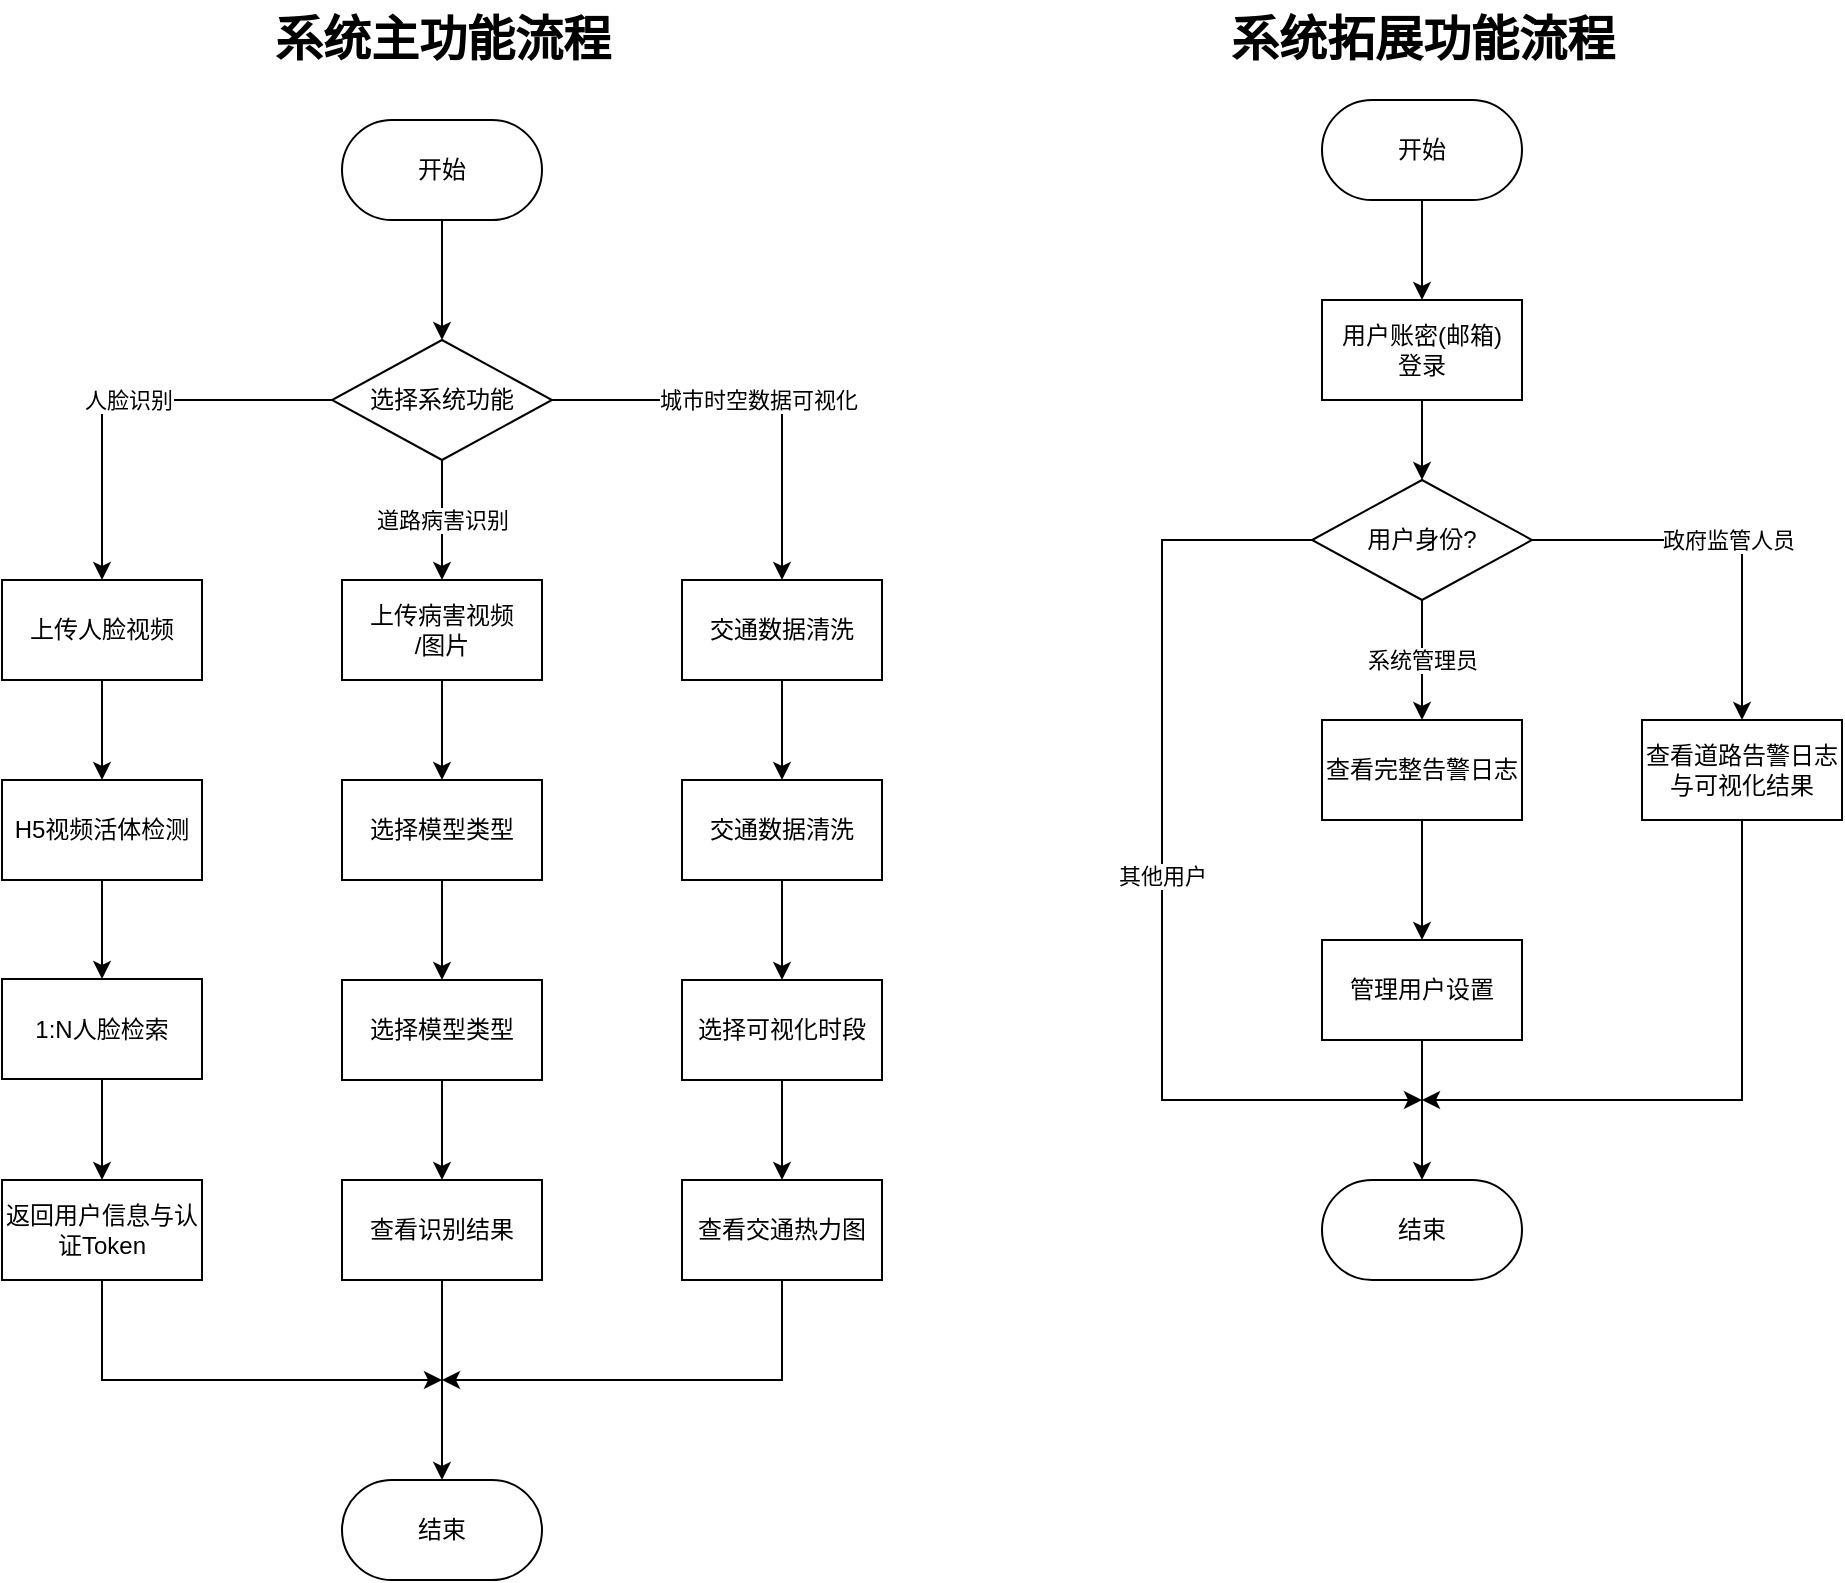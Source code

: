 <mxfile>
    <diagram id="GF8OG89N6rORyCr8dU-I" name="第 1 页">
        <mxGraphModel dx="917" dy="766" grid="1" gridSize="10" guides="1" tooltips="1" connect="1" arrows="1" fold="1" page="1" pageScale="1" pageWidth="827" pageHeight="1169" math="0" shadow="0">
            <root>
                <mxCell id="0"/>
                <mxCell id="1" parent="0"/>
                <mxCell id="4" style="edgeStyle=none;html=1;exitX=0.5;exitY=1;exitDx=0;exitDy=0;entryX=0.5;entryY=0;entryDx=0;entryDy=0;" parent="1" source="2" target="5" edge="1">
                    <mxGeometry relative="1" as="geometry">
                        <mxPoint x="320" y="240" as="targetPoint"/>
                    </mxGeometry>
                </mxCell>
                <mxCell id="2" value="开始" style="rounded=1;whiteSpace=wrap;html=1;arcSize=50;" parent="1" vertex="1">
                    <mxGeometry x="270" y="130" width="100" height="50" as="geometry"/>
                </mxCell>
                <mxCell id="8" value="人脸识别" style="edgeStyle=none;html=1;exitX=0;exitY=0.5;exitDx=0;exitDy=0;entryX=0.5;entryY=0;entryDx=0;entryDy=0;rounded=0;curved=0;" parent="1" source="5" target="6" edge="1">
                    <mxGeometry relative="1" as="geometry">
                        <Array as="points">
                            <mxPoint x="150" y="270"/>
                        </Array>
                    </mxGeometry>
                </mxCell>
                <mxCell id="10" value="道路病害识别" style="edgeStyle=none;html=1;exitX=0.5;exitY=1;exitDx=0;exitDy=0;entryX=0.5;entryY=0;entryDx=0;entryDy=0;" parent="1" source="5" target="9" edge="1">
                    <mxGeometry relative="1" as="geometry"/>
                </mxCell>
                <mxCell id="12" value="城市时空数据可视化" style="edgeStyle=none;html=1;exitX=1;exitY=0.5;exitDx=0;exitDy=0;entryX=0.5;entryY=0;entryDx=0;entryDy=0;rounded=0;curved=0;" parent="1" source="5" target="11" edge="1">
                    <mxGeometry relative="1" as="geometry">
                        <Array as="points">
                            <mxPoint x="490" y="270"/>
                        </Array>
                    </mxGeometry>
                </mxCell>
                <mxCell id="5" value="选择系统功能" style="rhombus;whiteSpace=wrap;html=1;" parent="1" vertex="1">
                    <mxGeometry x="265" y="240" width="110" height="60" as="geometry"/>
                </mxCell>
                <mxCell id="25" style="edgeStyle=none;html=1;exitX=0.5;exitY=1;exitDx=0;exitDy=0;entryX=0.5;entryY=0;entryDx=0;entryDy=0;" parent="1" source="6" target="23" edge="1">
                    <mxGeometry relative="1" as="geometry"/>
                </mxCell>
                <mxCell id="6" value="上传人脸视频" style="rounded=0;whiteSpace=wrap;html=1;" parent="1" vertex="1">
                    <mxGeometry x="100" y="360" width="100" height="50" as="geometry"/>
                </mxCell>
                <mxCell id="35" style="edgeStyle=none;html=1;exitX=0.5;exitY=1;exitDx=0;exitDy=0;entryX=0.5;entryY=0;entryDx=0;entryDy=0;" parent="1" source="9" target="30" edge="1">
                    <mxGeometry relative="1" as="geometry"/>
                </mxCell>
                <mxCell id="9" value="上传病害视频&lt;div&gt;/图片&lt;/div&gt;" style="rounded=0;whiteSpace=wrap;html=1;" parent="1" vertex="1">
                    <mxGeometry x="270" y="360" width="100" height="50" as="geometry"/>
                </mxCell>
                <mxCell id="22" style="edgeStyle=none;html=1;exitX=0.5;exitY=1;exitDx=0;exitDy=0;entryX=0.5;entryY=0;entryDx=0;entryDy=0;" parent="1" source="11" target="21" edge="1">
                    <mxGeometry relative="1" as="geometry"/>
                </mxCell>
                <mxCell id="11" value="交通数据清洗" style="rounded=0;whiteSpace=wrap;html=1;" parent="1" vertex="1">
                    <mxGeometry x="440" y="360" width="100" height="50" as="geometry"/>
                </mxCell>
                <mxCell id="19" style="edgeStyle=none;html=1;exitX=0.5;exitY=1;exitDx=0;exitDy=0;entryX=0.5;entryY=0;entryDx=0;entryDy=0;" parent="1" source="13" target="18" edge="1">
                    <mxGeometry relative="1" as="geometry"/>
                </mxCell>
                <mxCell id="13" value="开始" style="rounded=1;whiteSpace=wrap;html=1;arcSize=50;" parent="1" vertex="1">
                    <mxGeometry x="760" y="120" width="100" height="50" as="geometry"/>
                </mxCell>
                <mxCell id="14" value="系统主功能流程" style="text;strokeColor=none;fillColor=none;html=1;fontSize=24;fontStyle=1;verticalAlign=middle;align=center;" parent="1" vertex="1">
                    <mxGeometry x="190" y="70" width="260" height="40" as="geometry"/>
                </mxCell>
                <mxCell id="15" value="系统拓展功能流程" style="text;strokeColor=none;fillColor=none;html=1;fontSize=24;fontStyle=1;verticalAlign=middle;align=center;" parent="1" vertex="1">
                    <mxGeometry x="660" y="70" width="300" height="40" as="geometry"/>
                </mxCell>
                <mxCell id="44" value="系统管理员" style="edgeStyle=none;html=1;exitX=0.5;exitY=1;exitDx=0;exitDy=0;" parent="1" source="16" target="43" edge="1">
                    <mxGeometry relative="1" as="geometry"/>
                </mxCell>
                <mxCell id="46" value="政府监管人员" style="edgeStyle=none;html=1;exitX=1;exitY=0.5;exitDx=0;exitDy=0;entryX=0.5;entryY=0;entryDx=0;entryDy=0;rounded=0;curved=0;" parent="1" source="16" target="45" edge="1">
                    <mxGeometry relative="1" as="geometry">
                        <Array as="points">
                            <mxPoint x="970" y="340"/>
                        </Array>
                    </mxGeometry>
                </mxCell>
                <mxCell id="53" value="其他用户" style="edgeStyle=none;html=1;exitX=0;exitY=0.5;exitDx=0;exitDy=0;rounded=0;curved=0;" parent="1" source="16" edge="1">
                    <mxGeometry relative="1" as="geometry">
                        <mxPoint x="810" y="620" as="targetPoint"/>
                        <Array as="points">
                            <mxPoint x="680" y="340"/>
                            <mxPoint x="680" y="620"/>
                        </Array>
                    </mxGeometry>
                </mxCell>
                <mxCell id="16" value="用户身份?" style="rhombus;whiteSpace=wrap;html=1;" parent="1" vertex="1">
                    <mxGeometry x="755" y="310" width="110" height="60" as="geometry"/>
                </mxCell>
                <mxCell id="20" style="edgeStyle=none;html=1;exitX=0.5;exitY=1;exitDx=0;exitDy=0;entryX=0.5;entryY=0;entryDx=0;entryDy=0;" parent="1" source="18" target="16" edge="1">
                    <mxGeometry relative="1" as="geometry"/>
                </mxCell>
                <mxCell id="18" value="用户账密(邮箱)&lt;div&gt;&lt;span style=&quot;background-color: transparent;&quot;&gt;登录&lt;/span&gt;&lt;/div&gt;" style="rounded=0;whiteSpace=wrap;html=1;" parent="1" vertex="1">
                    <mxGeometry x="760" y="220" width="100" height="50" as="geometry"/>
                </mxCell>
                <mxCell id="39" style="edgeStyle=none;html=1;exitX=0.5;exitY=1;exitDx=0;exitDy=0;" parent="1" source="21" target="32" edge="1">
                    <mxGeometry relative="1" as="geometry"/>
                </mxCell>
                <mxCell id="21" value="交通数据清洗" style="rounded=0;whiteSpace=wrap;html=1;" parent="1" vertex="1">
                    <mxGeometry x="440" y="460" width="100" height="50" as="geometry"/>
                </mxCell>
                <mxCell id="26" style="edgeStyle=none;html=1;exitX=0.5;exitY=1;exitDx=0;exitDy=0;" parent="1" source="23" target="24" edge="1">
                    <mxGeometry relative="1" as="geometry"/>
                </mxCell>
                <mxCell id="23" value="H5视频活体检测" style="rounded=0;whiteSpace=wrap;html=1;" parent="1" vertex="1">
                    <mxGeometry x="100" y="460" width="100" height="50" as="geometry"/>
                </mxCell>
                <mxCell id="29" style="edgeStyle=none;html=1;exitX=0.5;exitY=1;exitDx=0;exitDy=0;entryX=0.5;entryY=0;entryDx=0;entryDy=0;" parent="1" source="24" target="28" edge="1">
                    <mxGeometry relative="1" as="geometry"/>
                </mxCell>
                <mxCell id="24" value="1:N人脸检索" style="rounded=0;whiteSpace=wrap;html=1;" parent="1" vertex="1">
                    <mxGeometry x="100" y="559.5" width="100" height="50" as="geometry"/>
                </mxCell>
                <mxCell id="27" value="结束" style="rounded=1;whiteSpace=wrap;html=1;arcSize=50;" parent="1" vertex="1">
                    <mxGeometry x="270" y="810" width="100" height="50" as="geometry"/>
                </mxCell>
                <mxCell id="41" style="edgeStyle=none;html=1;exitX=0.5;exitY=1;exitDx=0;exitDy=0;rounded=0;curved=0;" parent="1" source="28" edge="1">
                    <mxGeometry relative="1" as="geometry">
                        <mxPoint x="320" y="760" as="targetPoint"/>
                        <Array as="points">
                            <mxPoint x="150" y="760"/>
                        </Array>
                    </mxGeometry>
                </mxCell>
                <mxCell id="28" value="返回用户信息与认证Token" style="rounded=0;whiteSpace=wrap;html=1;" parent="1" vertex="1">
                    <mxGeometry x="100" y="660" width="100" height="50" as="geometry"/>
                </mxCell>
                <mxCell id="36" style="edgeStyle=none;html=1;exitX=0.5;exitY=1;exitDx=0;exitDy=0;entryX=0.5;entryY=0;entryDx=0;entryDy=0;" parent="1" source="30" target="31" edge="1">
                    <mxGeometry relative="1" as="geometry"/>
                </mxCell>
                <mxCell id="30" value="选择模型类型" style="rounded=0;whiteSpace=wrap;html=1;" parent="1" vertex="1">
                    <mxGeometry x="270" y="460" width="100" height="50" as="geometry"/>
                </mxCell>
                <mxCell id="37" style="edgeStyle=none;html=1;exitX=0.5;exitY=1;exitDx=0;exitDy=0;" parent="1" source="31" target="33" edge="1">
                    <mxGeometry relative="1" as="geometry"/>
                </mxCell>
                <mxCell id="31" value="选择模型类型" style="rounded=0;whiteSpace=wrap;html=1;" parent="1" vertex="1">
                    <mxGeometry x="270" y="560" width="100" height="50" as="geometry"/>
                </mxCell>
                <mxCell id="38" style="edgeStyle=none;html=1;exitX=0.5;exitY=1;exitDx=0;exitDy=0;" parent="1" source="32" target="34" edge="1">
                    <mxGeometry relative="1" as="geometry"/>
                </mxCell>
                <mxCell id="32" value="选择可视化时段" style="rounded=0;whiteSpace=wrap;html=1;" parent="1" vertex="1">
                    <mxGeometry x="440" y="560" width="100" height="50" as="geometry"/>
                </mxCell>
                <mxCell id="40" style="edgeStyle=none;html=1;exitX=0.5;exitY=1;exitDx=0;exitDy=0;" parent="1" source="33" target="27" edge="1">
                    <mxGeometry relative="1" as="geometry"/>
                </mxCell>
                <mxCell id="33" value="查看识别结果" style="rounded=0;whiteSpace=wrap;html=1;" parent="1" vertex="1">
                    <mxGeometry x="270" y="660" width="100" height="50" as="geometry"/>
                </mxCell>
                <mxCell id="42" style="edgeStyle=none;html=1;exitX=0.5;exitY=1;exitDx=0;exitDy=0;rounded=0;curved=0;" parent="1" source="34" edge="1">
                    <mxGeometry relative="1" as="geometry">
                        <mxPoint x="320" y="760" as="targetPoint"/>
                        <Array as="points">
                            <mxPoint x="490" y="760"/>
                        </Array>
                    </mxGeometry>
                </mxCell>
                <mxCell id="34" value="查看交通热力图" style="rounded=0;whiteSpace=wrap;html=1;" parent="1" vertex="1">
                    <mxGeometry x="440" y="660" width="100" height="50" as="geometry"/>
                </mxCell>
                <mxCell id="48" style="edgeStyle=none;html=1;exitX=0.5;exitY=1;exitDx=0;exitDy=0;entryX=0.5;entryY=0;entryDx=0;entryDy=0;" parent="1" source="43" target="47" edge="1">
                    <mxGeometry relative="1" as="geometry"/>
                </mxCell>
                <mxCell id="43" value="查看完整告警日志" style="rounded=0;whiteSpace=wrap;html=1;" parent="1" vertex="1">
                    <mxGeometry x="760" y="430" width="100" height="50" as="geometry"/>
                </mxCell>
                <mxCell id="52" style="edgeStyle=none;html=1;exitX=0.5;exitY=1;exitDx=0;exitDy=0;rounded=0;curved=0;" parent="1" source="45" edge="1">
                    <mxGeometry relative="1" as="geometry">
                        <mxPoint x="810" y="620" as="targetPoint"/>
                        <Array as="points">
                            <mxPoint x="970" y="620"/>
                        </Array>
                    </mxGeometry>
                </mxCell>
                <mxCell id="45" value="查看道路告警日志与可视化结果" style="rounded=0;whiteSpace=wrap;html=1;" parent="1" vertex="1">
                    <mxGeometry x="920" y="430" width="100" height="50" as="geometry"/>
                </mxCell>
                <mxCell id="51" style="edgeStyle=none;html=1;exitX=0.5;exitY=1;exitDx=0;exitDy=0;entryX=0.5;entryY=0;entryDx=0;entryDy=0;" parent="1" source="47" target="50" edge="1">
                    <mxGeometry relative="1" as="geometry"/>
                </mxCell>
                <mxCell id="47" value="管理用户设置" style="rounded=0;whiteSpace=wrap;html=1;" parent="1" vertex="1">
                    <mxGeometry x="760" y="540" width="100" height="50" as="geometry"/>
                </mxCell>
                <mxCell id="50" value="结束" style="rounded=1;whiteSpace=wrap;html=1;arcSize=50;" parent="1" vertex="1">
                    <mxGeometry x="760" y="660" width="100" height="50" as="geometry"/>
                </mxCell>
            </root>
        </mxGraphModel>
    </diagram>
</mxfile>
